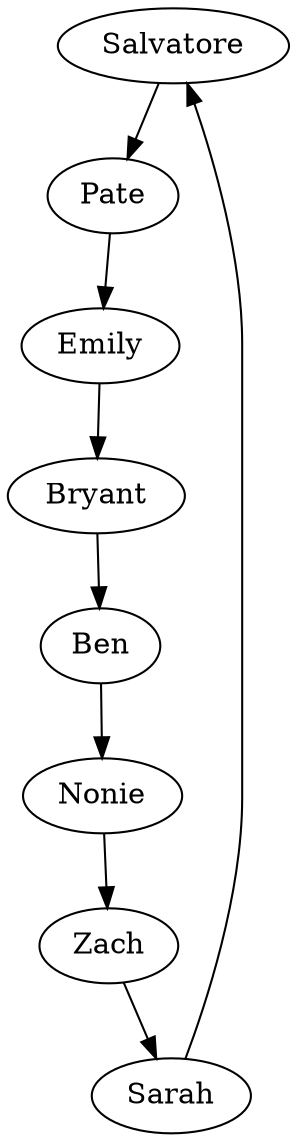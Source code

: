 digraph gift_exchange
{
        root=Salvatore;

        Salvatore -> Pate -> Emily -> Bryant -> Ben -> Nonie -> Zach -> Sarah -> Salvatore;
}
